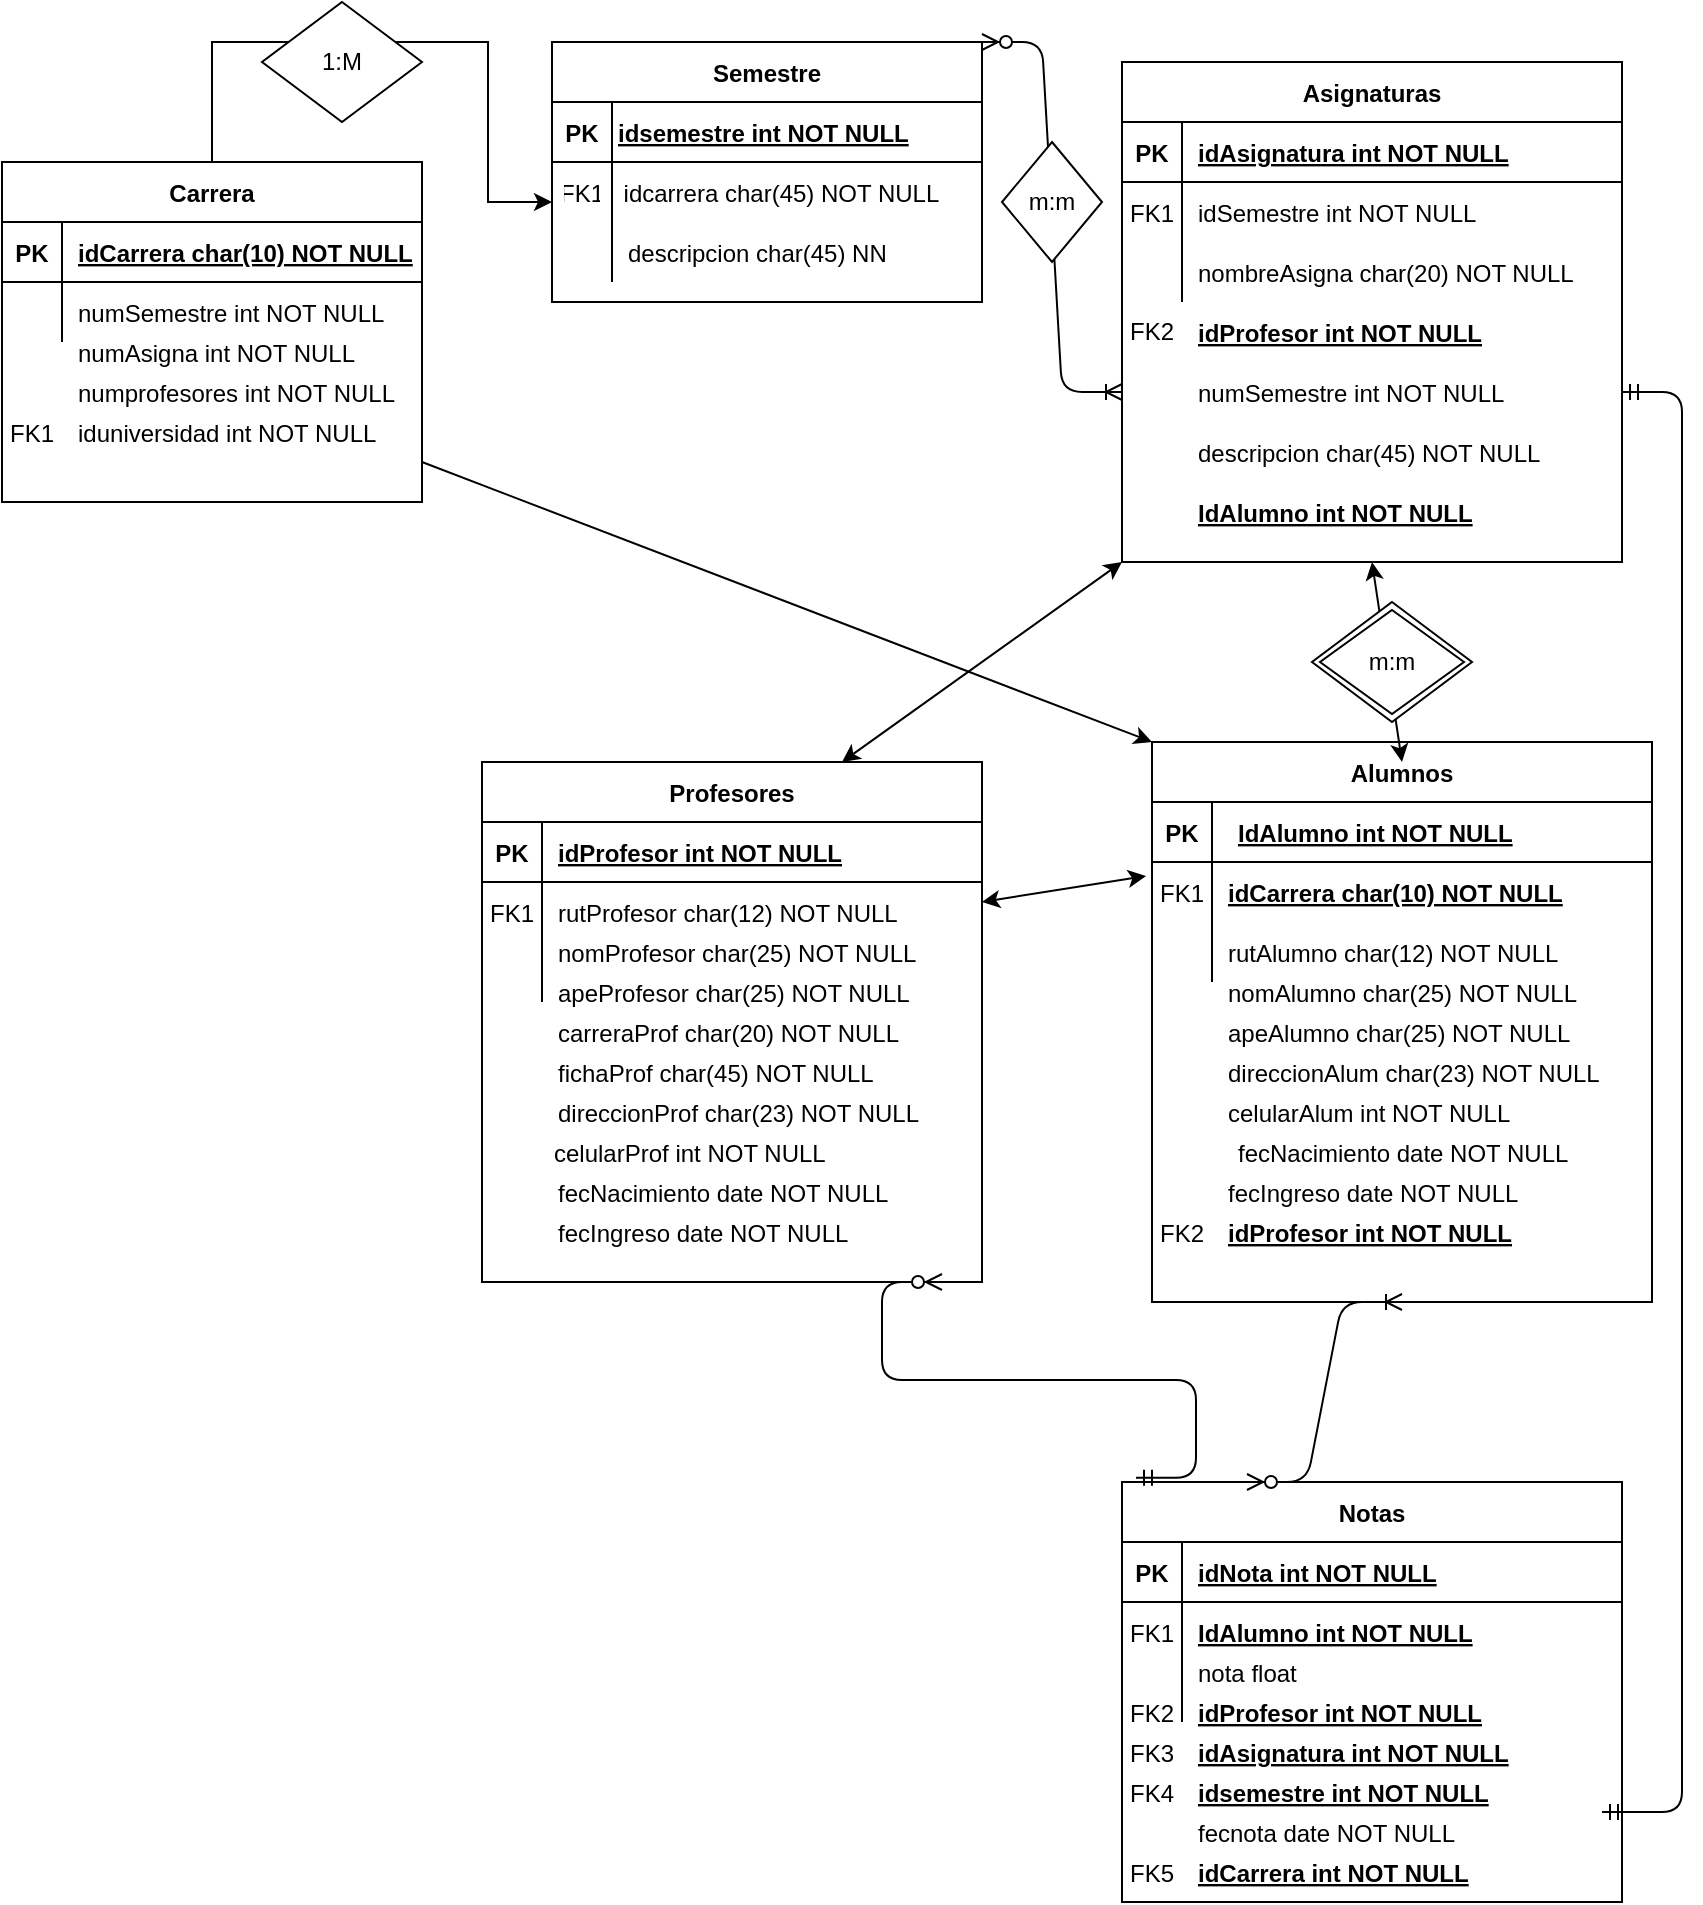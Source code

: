 <mxfile version="13.9.9" type="device"><diagram id="R2lEEEUBdFMjLlhIrx00" name="Page-1"><mxGraphModel dx="1702" dy="494" grid="1" gridSize="10" guides="1" tooltips="1" connect="1" arrows="1" fold="1" page="1" pageScale="1" pageWidth="850" pageHeight="1100" math="0" shadow="0" extFonts="Permanent Marker^https://fonts.googleapis.com/css?family=Permanent+Marker"><root><mxCell id="0"/><mxCell id="1" parent="0"/><mxCell id="C-vyLk0tnHw3VtMMgP7b-2" value="Asignaturas" style="shape=table;startSize=30;container=1;collapsible=1;childLayout=tableLayout;fixedRows=1;rowLines=0;fontStyle=1;align=center;resizeLast=1;" parent="1" vertex="1"><mxGeometry x="450" y="120" width="250" height="250" as="geometry"/></mxCell><mxCell id="C-vyLk0tnHw3VtMMgP7b-3" value="" style="shape=partialRectangle;collapsible=0;dropTarget=0;pointerEvents=0;fillColor=none;points=[[0,0.5],[1,0.5]];portConstraint=eastwest;top=0;left=0;right=0;bottom=1;" parent="C-vyLk0tnHw3VtMMgP7b-2" vertex="1"><mxGeometry y="30" width="250" height="30" as="geometry"/></mxCell><mxCell id="C-vyLk0tnHw3VtMMgP7b-4" value="PK" style="shape=partialRectangle;overflow=hidden;connectable=0;fillColor=none;top=0;left=0;bottom=0;right=0;fontStyle=1;" parent="C-vyLk0tnHw3VtMMgP7b-3" vertex="1"><mxGeometry width="30" height="30" as="geometry"/></mxCell><mxCell id="C-vyLk0tnHw3VtMMgP7b-5" value="idAsignatura int NOT NULL " style="shape=partialRectangle;overflow=hidden;connectable=0;fillColor=none;top=0;left=0;bottom=0;right=0;align=left;spacingLeft=6;fontStyle=5;" parent="C-vyLk0tnHw3VtMMgP7b-3" vertex="1"><mxGeometry x="30" width="220" height="30" as="geometry"/></mxCell><mxCell id="C-vyLk0tnHw3VtMMgP7b-6" value="" style="shape=partialRectangle;collapsible=0;dropTarget=0;pointerEvents=0;fillColor=none;points=[[0,0.5],[1,0.5]];portConstraint=eastwest;top=0;left=0;right=0;bottom=0;" parent="C-vyLk0tnHw3VtMMgP7b-2" vertex="1"><mxGeometry y="60" width="250" height="30" as="geometry"/></mxCell><mxCell id="C-vyLk0tnHw3VtMMgP7b-7" value="FK1" style="shape=partialRectangle;overflow=hidden;connectable=0;fillColor=none;top=0;left=0;bottom=0;right=0;" parent="C-vyLk0tnHw3VtMMgP7b-6" vertex="1"><mxGeometry width="30" height="30" as="geometry"/></mxCell><mxCell id="C-vyLk0tnHw3VtMMgP7b-8" value="idSemestre int NOT NULL" style="shape=partialRectangle;overflow=hidden;connectable=0;fillColor=none;top=0;left=0;bottom=0;right=0;align=left;spacingLeft=6;" parent="C-vyLk0tnHw3VtMMgP7b-6" vertex="1"><mxGeometry x="30" width="220" height="30" as="geometry"/></mxCell><mxCell id="C-vyLk0tnHw3VtMMgP7b-9" value="" style="shape=partialRectangle;collapsible=0;dropTarget=0;pointerEvents=0;fillColor=none;points=[[0,0.5],[1,0.5]];portConstraint=eastwest;top=0;left=0;right=0;bottom=0;" parent="C-vyLk0tnHw3VtMMgP7b-2" vertex="1"><mxGeometry y="90" width="250" height="30" as="geometry"/></mxCell><mxCell id="C-vyLk0tnHw3VtMMgP7b-10" value="" style="shape=partialRectangle;overflow=hidden;connectable=0;fillColor=none;top=0;left=0;bottom=0;right=0;" parent="C-vyLk0tnHw3VtMMgP7b-9" vertex="1"><mxGeometry width="30" height="30" as="geometry"/></mxCell><mxCell id="C-vyLk0tnHw3VtMMgP7b-11" value="nombreAsigna char(20) NOT NULL" style="shape=partialRectangle;overflow=hidden;connectable=0;fillColor=none;top=0;left=0;bottom=0;right=0;align=left;spacingLeft=6;" parent="C-vyLk0tnHw3VtMMgP7b-9" vertex="1"><mxGeometry x="30" width="220" height="30" as="geometry"/></mxCell><mxCell id="C-vyLk0tnHw3VtMMgP7b-13" value="Alumnos" style="shape=table;startSize=30;container=1;collapsible=1;childLayout=tableLayout;fixedRows=1;rowLines=0;fontStyle=1;align=center;resizeLast=1;" parent="1" vertex="1"><mxGeometry x="465" y="460" width="250" height="280" as="geometry"/></mxCell><mxCell id="C-vyLk0tnHw3VtMMgP7b-14" value="" style="shape=partialRectangle;collapsible=0;dropTarget=0;pointerEvents=0;fillColor=none;points=[[0,0.5],[1,0.5]];portConstraint=eastwest;top=0;left=0;right=0;bottom=1;" parent="C-vyLk0tnHw3VtMMgP7b-13" vertex="1"><mxGeometry y="30" width="250" height="30" as="geometry"/></mxCell><mxCell id="C-vyLk0tnHw3VtMMgP7b-15" value="PK" style="shape=partialRectangle;overflow=hidden;connectable=0;fillColor=none;top=0;left=0;bottom=0;right=0;fontStyle=1;" parent="C-vyLk0tnHw3VtMMgP7b-14" vertex="1"><mxGeometry width="30" height="30" as="geometry"/></mxCell><mxCell id="C-vyLk0tnHw3VtMMgP7b-16" value="" style="shape=partialRectangle;overflow=hidden;connectable=0;fillColor=none;top=0;left=0;bottom=0;right=0;align=left;spacingLeft=6;fontStyle=5;" parent="C-vyLk0tnHw3VtMMgP7b-14" vertex="1"><mxGeometry x="30" width="220" height="30" as="geometry"/></mxCell><mxCell id="C-vyLk0tnHw3VtMMgP7b-17" value="" style="shape=partialRectangle;collapsible=0;dropTarget=0;pointerEvents=0;fillColor=none;points=[[0,0.5],[1,0.5]];portConstraint=eastwest;top=0;left=0;right=0;bottom=0;" parent="C-vyLk0tnHw3VtMMgP7b-13" vertex="1"><mxGeometry y="60" width="250" height="30" as="geometry"/></mxCell><mxCell id="C-vyLk0tnHw3VtMMgP7b-18" value="FK1" style="shape=partialRectangle;overflow=hidden;connectable=0;fillColor=none;top=0;left=0;bottom=0;right=0;" parent="C-vyLk0tnHw3VtMMgP7b-17" vertex="1"><mxGeometry width="30" height="30" as="geometry"/></mxCell><mxCell id="C-vyLk0tnHw3VtMMgP7b-19" value="" style="shape=partialRectangle;overflow=hidden;connectable=0;fillColor=none;top=0;left=0;bottom=0;right=0;align=left;spacingLeft=6;" parent="C-vyLk0tnHw3VtMMgP7b-17" vertex="1"><mxGeometry x="30" width="220" height="30" as="geometry"/></mxCell><mxCell id="C-vyLk0tnHw3VtMMgP7b-20" value="" style="shape=partialRectangle;collapsible=0;dropTarget=0;pointerEvents=0;fillColor=none;points=[[0,0.5],[1,0.5]];portConstraint=eastwest;top=0;left=0;right=0;bottom=0;" parent="C-vyLk0tnHw3VtMMgP7b-13" vertex="1"><mxGeometry y="90" width="250" height="30" as="geometry"/></mxCell><mxCell id="C-vyLk0tnHw3VtMMgP7b-21" value="" style="shape=partialRectangle;overflow=hidden;connectable=0;fillColor=none;top=0;left=0;bottom=0;right=0;" parent="C-vyLk0tnHw3VtMMgP7b-20" vertex="1"><mxGeometry width="30" height="30" as="geometry"/></mxCell><mxCell id="C-vyLk0tnHw3VtMMgP7b-22" value="rutAlumno char(12) NOT NULL" style="shape=partialRectangle;overflow=hidden;connectable=0;fillColor=none;top=0;left=0;bottom=0;right=0;align=left;spacingLeft=6;" parent="C-vyLk0tnHw3VtMMgP7b-20" vertex="1"><mxGeometry x="30" width="220" height="30" as="geometry"/></mxCell><mxCell id="Vmn0Orki4FMhI1Zlbn1z-26" style="edgeStyle=orthogonalEdgeStyle;rounded=0;orthogonalLoop=1;jettySize=auto;html=1;exitX=0.5;exitY=0;exitDx=0;exitDy=0;" parent="1" source="C-vyLk0tnHw3VtMMgP7b-23" target="Vmn0Orki4FMhI1Zlbn1z-12" edge="1"><mxGeometry relative="1" as="geometry"><Array as="points"><mxPoint x="-5" y="110"/><mxPoint x="133" y="110"/><mxPoint x="133" y="190"/></Array></mxGeometry></mxCell><mxCell id="C-vyLk0tnHw3VtMMgP7b-23" value="Carrera" style="shape=table;startSize=30;container=1;collapsible=1;childLayout=tableLayout;fixedRows=1;rowLines=0;fontStyle=1;align=center;resizeLast=1;" parent="1" vertex="1"><mxGeometry x="-110" y="170" width="210" height="170" as="geometry"/></mxCell><mxCell id="C-vyLk0tnHw3VtMMgP7b-24" value="" style="shape=partialRectangle;collapsible=0;dropTarget=0;pointerEvents=0;fillColor=none;points=[[0,0.5],[1,0.5]];portConstraint=eastwest;top=0;left=0;right=0;bottom=1;" parent="C-vyLk0tnHw3VtMMgP7b-23" vertex="1"><mxGeometry y="30" width="210" height="30" as="geometry"/></mxCell><mxCell id="C-vyLk0tnHw3VtMMgP7b-25" value="PK" style="shape=partialRectangle;overflow=hidden;connectable=0;fillColor=none;top=0;left=0;bottom=0;right=0;fontStyle=1;" parent="C-vyLk0tnHw3VtMMgP7b-24" vertex="1"><mxGeometry width="30" height="30" as="geometry"/></mxCell><mxCell id="C-vyLk0tnHw3VtMMgP7b-26" value="idCarrera char(10) NOT NULL" style="shape=partialRectangle;overflow=hidden;connectable=0;fillColor=none;top=0;left=0;bottom=0;right=0;align=left;spacingLeft=6;fontStyle=5;" parent="C-vyLk0tnHw3VtMMgP7b-24" vertex="1"><mxGeometry x="30" width="180" height="30" as="geometry"/></mxCell><mxCell id="C-vyLk0tnHw3VtMMgP7b-27" value="" style="shape=partialRectangle;collapsible=0;dropTarget=0;pointerEvents=0;fillColor=none;points=[[0,0.5],[1,0.5]];portConstraint=eastwest;top=0;left=0;right=0;bottom=0;" parent="C-vyLk0tnHw3VtMMgP7b-23" vertex="1"><mxGeometry y="60" width="210" height="30" as="geometry"/></mxCell><mxCell id="C-vyLk0tnHw3VtMMgP7b-28" value="" style="shape=partialRectangle;overflow=hidden;connectable=0;fillColor=none;top=0;left=0;bottom=0;right=0;" parent="C-vyLk0tnHw3VtMMgP7b-27" vertex="1"><mxGeometry width="30" height="30" as="geometry"/></mxCell><mxCell id="C-vyLk0tnHw3VtMMgP7b-29" value="numSemestre int NOT NULL" style="shape=partialRectangle;overflow=hidden;connectable=0;fillColor=none;top=0;left=0;bottom=0;right=0;align=left;spacingLeft=6;" parent="C-vyLk0tnHw3VtMMgP7b-27" vertex="1"><mxGeometry x="30" width="180" height="30" as="geometry"/></mxCell><mxCell id="BWJ0eEtg-0lA1l9yOhsV-1" value="Profesores" style="shape=table;startSize=30;container=1;collapsible=1;childLayout=tableLayout;fixedRows=1;rowLines=0;fontStyle=1;align=center;resizeLast=1;" parent="1" vertex="1"><mxGeometry x="130" y="470" width="250" height="260" as="geometry"/></mxCell><mxCell id="BWJ0eEtg-0lA1l9yOhsV-2" value="" style="shape=partialRectangle;collapsible=0;dropTarget=0;pointerEvents=0;fillColor=none;points=[[0,0.5],[1,0.5]];portConstraint=eastwest;top=0;left=0;right=0;bottom=1;" parent="BWJ0eEtg-0lA1l9yOhsV-1" vertex="1"><mxGeometry y="30" width="250" height="30" as="geometry"/></mxCell><mxCell id="BWJ0eEtg-0lA1l9yOhsV-3" value="PK" style="shape=partialRectangle;overflow=hidden;connectable=0;fillColor=none;top=0;left=0;bottom=0;right=0;fontStyle=1;" parent="BWJ0eEtg-0lA1l9yOhsV-2" vertex="1"><mxGeometry width="30" height="30" as="geometry"/></mxCell><mxCell id="BWJ0eEtg-0lA1l9yOhsV-4" value="idProfesor int NOT NULL" style="shape=partialRectangle;overflow=hidden;connectable=0;fillColor=none;top=0;left=0;bottom=0;right=0;align=left;spacingLeft=6;fontStyle=5;" parent="BWJ0eEtg-0lA1l9yOhsV-2" vertex="1"><mxGeometry x="30" width="220" height="30" as="geometry"/></mxCell><mxCell id="BWJ0eEtg-0lA1l9yOhsV-5" value="" style="shape=partialRectangle;collapsible=0;dropTarget=0;pointerEvents=0;fillColor=none;points=[[0,0.5],[1,0.5]];portConstraint=eastwest;top=0;left=0;right=0;bottom=0;" parent="BWJ0eEtg-0lA1l9yOhsV-1" vertex="1"><mxGeometry y="60" width="250" height="30" as="geometry"/></mxCell><mxCell id="BWJ0eEtg-0lA1l9yOhsV-6" value="FK1" style="shape=partialRectangle;overflow=hidden;connectable=0;fillColor=none;top=0;left=0;bottom=0;right=0;" parent="BWJ0eEtg-0lA1l9yOhsV-5" vertex="1"><mxGeometry width="30" height="30" as="geometry"/></mxCell><mxCell id="BWJ0eEtg-0lA1l9yOhsV-7" value="rutProfesor char(12) NOT NULL" style="shape=partialRectangle;overflow=hidden;connectable=0;fillColor=none;top=0;left=0;bottom=0;right=0;align=left;spacingLeft=6;" parent="BWJ0eEtg-0lA1l9yOhsV-5" vertex="1"><mxGeometry x="30" width="220" height="30" as="geometry"/></mxCell><mxCell id="BWJ0eEtg-0lA1l9yOhsV-8" value="" style="shape=partialRectangle;collapsible=0;dropTarget=0;pointerEvents=0;fillColor=none;points=[[0,0.5],[1,0.5]];portConstraint=eastwest;top=0;left=0;right=0;bottom=0;" parent="BWJ0eEtg-0lA1l9yOhsV-1" vertex="1"><mxGeometry y="90" width="250" height="30" as="geometry"/></mxCell><mxCell id="BWJ0eEtg-0lA1l9yOhsV-9" value="" style="shape=partialRectangle;overflow=hidden;connectable=0;fillColor=none;top=0;left=0;bottom=0;right=0;" parent="BWJ0eEtg-0lA1l9yOhsV-8" vertex="1"><mxGeometry width="30" height="30" as="geometry"/></mxCell><mxCell id="BWJ0eEtg-0lA1l9yOhsV-10" value="" style="shape=partialRectangle;overflow=hidden;connectable=0;fillColor=none;top=0;left=0;bottom=0;right=0;align=left;spacingLeft=6;" parent="BWJ0eEtg-0lA1l9yOhsV-8" vertex="1"><mxGeometry x="30" width="220" height="30" as="geometry"/></mxCell><mxCell id="BWJ0eEtg-0lA1l9yOhsV-11" value="Notas" style="shape=table;startSize=30;container=1;collapsible=1;childLayout=tableLayout;fixedRows=1;rowLines=0;fontStyle=1;align=center;resizeLast=1;" parent="1" vertex="1"><mxGeometry x="450" y="830" width="250" height="210" as="geometry"/></mxCell><mxCell id="BWJ0eEtg-0lA1l9yOhsV-12" value="" style="shape=partialRectangle;collapsible=0;dropTarget=0;pointerEvents=0;fillColor=none;points=[[0,0.5],[1,0.5]];portConstraint=eastwest;top=0;left=0;right=0;bottom=1;" parent="BWJ0eEtg-0lA1l9yOhsV-11" vertex="1"><mxGeometry y="30" width="250" height="30" as="geometry"/></mxCell><mxCell id="BWJ0eEtg-0lA1l9yOhsV-13" value="PK" style="shape=partialRectangle;overflow=hidden;connectable=0;fillColor=none;top=0;left=0;bottom=0;right=0;fontStyle=1;" parent="BWJ0eEtg-0lA1l9yOhsV-12" vertex="1"><mxGeometry width="30" height="30" as="geometry"/></mxCell><mxCell id="BWJ0eEtg-0lA1l9yOhsV-14" value="" style="shape=partialRectangle;overflow=hidden;connectable=0;fillColor=none;top=0;left=0;bottom=0;right=0;align=left;spacingLeft=6;fontStyle=5;" parent="BWJ0eEtg-0lA1l9yOhsV-12" vertex="1"><mxGeometry x="30" width="220" height="30" as="geometry"/></mxCell><mxCell id="BWJ0eEtg-0lA1l9yOhsV-15" value="" style="shape=partialRectangle;collapsible=0;dropTarget=0;pointerEvents=0;fillColor=none;points=[[0,0.5],[1,0.5]];portConstraint=eastwest;top=0;left=0;right=0;bottom=0;" parent="BWJ0eEtg-0lA1l9yOhsV-11" vertex="1"><mxGeometry y="60" width="250" height="30" as="geometry"/></mxCell><mxCell id="BWJ0eEtg-0lA1l9yOhsV-16" value="FK1" style="shape=partialRectangle;overflow=hidden;connectable=0;fillColor=none;top=0;left=0;bottom=0;right=0;" parent="BWJ0eEtg-0lA1l9yOhsV-15" vertex="1"><mxGeometry width="30" height="30" as="geometry"/></mxCell><mxCell id="BWJ0eEtg-0lA1l9yOhsV-17" value="" style="shape=partialRectangle;overflow=hidden;connectable=0;fillColor=none;top=0;left=0;bottom=0;right=0;align=left;spacingLeft=6;" parent="BWJ0eEtg-0lA1l9yOhsV-15" vertex="1"><mxGeometry x="30" width="220" height="30" as="geometry"/></mxCell><mxCell id="BWJ0eEtg-0lA1l9yOhsV-18" value="" style="shape=partialRectangle;collapsible=0;dropTarget=0;pointerEvents=0;fillColor=none;points=[[0,0.5],[1,0.5]];portConstraint=eastwest;top=0;left=0;right=0;bottom=0;" parent="BWJ0eEtg-0lA1l9yOhsV-11" vertex="1"><mxGeometry y="90" width="250" height="30" as="geometry"/></mxCell><mxCell id="BWJ0eEtg-0lA1l9yOhsV-19" value="" style="shape=partialRectangle;overflow=hidden;connectable=0;fillColor=none;top=0;left=0;bottom=0;right=0;" parent="BWJ0eEtg-0lA1l9yOhsV-18" vertex="1"><mxGeometry width="30" height="30" as="geometry"/></mxCell><mxCell id="BWJ0eEtg-0lA1l9yOhsV-20" value="" style="shape=partialRectangle;overflow=hidden;connectable=0;fillColor=none;top=0;left=0;bottom=0;right=0;align=left;spacingLeft=6;" parent="BWJ0eEtg-0lA1l9yOhsV-18" vertex="1"><mxGeometry x="30" width="220" height="30" as="geometry"/></mxCell><mxCell id="BWJ0eEtg-0lA1l9yOhsV-21" value="" style="endArrow=classic;startArrow=classic;html=1;entryX=-0.012;entryY=0.233;entryDx=0;entryDy=0;entryPerimeter=0;" parent="1" target="C-vyLk0tnHw3VtMMgP7b-17" edge="1"><mxGeometry width="50" height="50" relative="1" as="geometry"><mxPoint x="380" y="540" as="sourcePoint"/><mxPoint x="430" y="490" as="targetPoint"/></mxGeometry></mxCell><mxCell id="BWJ0eEtg-0lA1l9yOhsV-22" value="" style="endArrow=classic;startArrow=classic;html=1;entryX=0.5;entryY=1;entryDx=0;entryDy=0;" parent="1" target="C-vyLk0tnHw3VtMMgP7b-2" edge="1"><mxGeometry width="50" height="50" relative="1" as="geometry"><mxPoint x="590" y="470" as="sourcePoint"/><mxPoint x="580" y="393" as="targetPoint"/></mxGeometry></mxCell><mxCell id="BWJ0eEtg-0lA1l9yOhsV-26" value="IdAlumno int NOT NULL" style="shape=partialRectangle;overflow=hidden;connectable=0;fillColor=none;top=0;left=0;bottom=0;right=0;align=left;spacingLeft=6;fontStyle=5;" parent="1" vertex="1"><mxGeometry x="500" y="490" width="220" height="30" as="geometry"/></mxCell><mxCell id="Vmn0Orki4FMhI1Zlbn1z-1" value="" style="endArrow=classic;startArrow=classic;html=1;entryX=0;entryY=1;entryDx=0;entryDy=0;" parent="1" target="C-vyLk0tnHw3VtMMgP7b-2" edge="1"><mxGeometry width="50" height="50" relative="1" as="geometry"><mxPoint x="310" y="470" as="sourcePoint"/><mxPoint x="360" y="420" as="targetPoint"/></mxGeometry></mxCell><mxCell id="Vmn0Orki4FMhI1Zlbn1z-2" value="idProfesor int NOT NULL" style="shape=partialRectangle;overflow=hidden;connectable=0;fillColor=none;top=0;left=0;bottom=0;right=0;align=left;spacingLeft=6;fontStyle=5;" parent="1" vertex="1"><mxGeometry x="480" y="240" width="220" height="30" as="geometry"/></mxCell><mxCell id="Vmn0Orki4FMhI1Zlbn1z-3" value="FK2" style="text;html=1;strokeColor=none;fillColor=none;align=center;verticalAlign=middle;whiteSpace=wrap;rounded=0;" parent="1" vertex="1"><mxGeometry x="450" y="245" width="30" height="20" as="geometry"/></mxCell><mxCell id="Vmn0Orki4FMhI1Zlbn1z-5" value="idNota int NOT NULL " style="shape=partialRectangle;overflow=hidden;connectable=0;fillColor=none;top=0;left=0;bottom=0;right=0;align=left;spacingLeft=6;fontStyle=5;" parent="1" vertex="1"><mxGeometry x="480" y="860" width="220" height="30" as="geometry"/></mxCell><mxCell id="Vmn0Orki4FMhI1Zlbn1z-7" value="nota float" style="shape=partialRectangle;overflow=hidden;connectable=0;fillColor=none;top=0;left=0;bottom=0;right=0;align=left;spacingLeft=6;" parent="1" vertex="1"><mxGeometry x="480" y="910" width="220" height="30" as="geometry"/></mxCell><mxCell id="Vmn0Orki4FMhI1Zlbn1z-8" value="idCarrera char(10) NOT NULL " style="shape=partialRectangle;overflow=hidden;connectable=0;fillColor=none;top=0;left=0;bottom=0;right=0;align=left;spacingLeft=6;fontStyle=5;" parent="1" vertex="1"><mxGeometry x="495" y="520" width="220" height="30" as="geometry"/></mxCell><mxCell id="Vmn0Orki4FMhI1Zlbn1z-9" value="numAsigna int NOT NULL" style="shape=partialRectangle;overflow=hidden;connectable=0;fillColor=none;top=0;left=0;bottom=0;right=0;align=left;spacingLeft=6;" parent="1" vertex="1"><mxGeometry x="-80" y="250" width="160" height="30" as="geometry"/></mxCell><mxCell id="Vmn0Orki4FMhI1Zlbn1z-10" value="numprofesores int NOT NULL" style="shape=partialRectangle;overflow=hidden;connectable=0;fillColor=none;top=0;left=0;bottom=0;right=0;align=left;spacingLeft=6;" parent="1" vertex="1"><mxGeometry x="-80" y="270" width="170" height="30" as="geometry"/></mxCell><mxCell id="Vmn0Orki4FMhI1Zlbn1z-12" value="Semestre" style="shape=table;startSize=30;container=1;collapsible=1;childLayout=tableLayout;fixedRows=1;rowLines=0;fontStyle=1;align=center;resizeLast=1;" parent="1" vertex="1"><mxGeometry x="165" y="110" width="215" height="130" as="geometry"/></mxCell><mxCell id="Vmn0Orki4FMhI1Zlbn1z-13" value="" style="shape=partialRectangle;collapsible=0;dropTarget=0;pointerEvents=0;fillColor=none;top=0;left=0;bottom=1;right=0;points=[[0,0.5],[1,0.5]];portConstraint=eastwest;" parent="Vmn0Orki4FMhI1Zlbn1z-12" vertex="1"><mxGeometry y="30" width="215" height="30" as="geometry"/></mxCell><mxCell id="Vmn0Orki4FMhI1Zlbn1z-14" value="PK" style="shape=partialRectangle;connectable=0;fillColor=none;top=0;left=0;bottom=0;right=0;fontStyle=1;overflow=hidden;" parent="Vmn0Orki4FMhI1Zlbn1z-13" vertex="1"><mxGeometry width="30" height="30" as="geometry"/></mxCell><mxCell id="Vmn0Orki4FMhI1Zlbn1z-15" value="" style="shape=partialRectangle;connectable=0;fillColor=none;top=0;left=0;bottom=0;right=0;align=left;spacingLeft=6;fontStyle=5;overflow=hidden;" parent="Vmn0Orki4FMhI1Zlbn1z-13" vertex="1"><mxGeometry x="30" width="185" height="30" as="geometry"/></mxCell><mxCell id="Vmn0Orki4FMhI1Zlbn1z-16" value="" style="shape=partialRectangle;collapsible=0;dropTarget=0;pointerEvents=0;fillColor=none;top=0;left=0;bottom=0;right=0;points=[[0,0.5],[1,0.5]];portConstraint=eastwest;" parent="Vmn0Orki4FMhI1Zlbn1z-12" vertex="1"><mxGeometry y="60" width="215" height="30" as="geometry"/></mxCell><mxCell id="Vmn0Orki4FMhI1Zlbn1z-17" value="" style="shape=partialRectangle;connectable=0;fillColor=none;top=0;left=0;bottom=0;right=0;editable=1;overflow=hidden;" parent="Vmn0Orki4FMhI1Zlbn1z-16" vertex="1"><mxGeometry width="30" height="30" as="geometry"/></mxCell><mxCell id="Vmn0Orki4FMhI1Zlbn1z-18" value="" style="shape=partialRectangle;connectable=0;fillColor=none;top=0;left=0;bottom=0;right=0;align=left;spacingLeft=6;overflow=hidden;" parent="Vmn0Orki4FMhI1Zlbn1z-16" vertex="1"><mxGeometry x="30" width="185" height="30" as="geometry"/></mxCell><mxCell id="Vmn0Orki4FMhI1Zlbn1z-19" value="" style="shape=partialRectangle;collapsible=0;dropTarget=0;pointerEvents=0;fillColor=none;top=0;left=0;bottom=0;right=0;points=[[0,0.5],[1,0.5]];portConstraint=eastwest;" parent="Vmn0Orki4FMhI1Zlbn1z-12" vertex="1"><mxGeometry y="90" width="215" height="30" as="geometry"/></mxCell><mxCell id="Vmn0Orki4FMhI1Zlbn1z-20" value="" style="shape=partialRectangle;connectable=0;fillColor=none;top=0;left=0;bottom=0;right=0;editable=1;overflow=hidden;" parent="Vmn0Orki4FMhI1Zlbn1z-19" vertex="1"><mxGeometry width="30" height="30" as="geometry"/></mxCell><mxCell id="Vmn0Orki4FMhI1Zlbn1z-21" value="descripcion char(45) NN" style="shape=partialRectangle;connectable=0;fillColor=none;top=0;left=0;bottom=0;right=0;align=left;spacingLeft=6;overflow=hidden;" parent="Vmn0Orki4FMhI1Zlbn1z-19" vertex="1"><mxGeometry x="30" width="185" height="30" as="geometry"/></mxCell><mxCell id="Vmn0Orki4FMhI1Zlbn1z-27" value="1:M" style="shape=rhombus;perimeter=rhombusPerimeter;whiteSpace=wrap;html=1;align=center;" parent="1" vertex="1"><mxGeometry x="20" y="90" width="80" height="60" as="geometry"/></mxCell><mxCell id="Vmn0Orki4FMhI1Zlbn1z-28" value="idsemestre int NOT NULL" style="shape=partialRectangle;overflow=hidden;connectable=0;fillColor=none;top=0;left=0;bottom=0;right=0;align=left;spacingLeft=6;fontStyle=5;" parent="1" vertex="1"><mxGeometry x="190" y="140" width="180" height="30" as="geometry"/></mxCell><mxCell id="Vmn0Orki4FMhI1Zlbn1z-29" value="" style="shape=partialRectangle;collapsible=0;dropTarget=0;pointerEvents=0;fillColor=none;points=[[0,0.5],[1,0.5]];portConstraint=eastwest;top=0;left=0;right=0;bottom=0;" parent="1" vertex="1"><mxGeometry x="450" y="270" width="250" height="30" as="geometry"/></mxCell><mxCell id="Vmn0Orki4FMhI1Zlbn1z-30" value="" style="shape=partialRectangle;overflow=hidden;connectable=0;fillColor=none;top=0;left=0;bottom=0;right=0;" parent="Vmn0Orki4FMhI1Zlbn1z-29" vertex="1"><mxGeometry width="30" height="30" as="geometry"/></mxCell><mxCell id="Vmn0Orki4FMhI1Zlbn1z-31" value="numSemestre int NOT NULL" style="shape=partialRectangle;overflow=hidden;connectable=0;fillColor=none;top=0;left=0;bottom=0;right=0;align=left;spacingLeft=6;" parent="Vmn0Orki4FMhI1Zlbn1z-29" vertex="1"><mxGeometry x="30" width="220" height="30" as="geometry"/></mxCell><mxCell id="Vmn0Orki4FMhI1Zlbn1z-32" value="" style="shape=partialRectangle;collapsible=0;dropTarget=0;pointerEvents=0;fillColor=none;points=[[0,0.5],[1,0.5]];portConstraint=eastwest;top=0;left=0;right=0;bottom=0;" parent="1" vertex="1"><mxGeometry x="170" y="170" width="190" height="30" as="geometry"/></mxCell><mxCell id="Vmn0Orki4FMhI1Zlbn1z-33" value="" style="shape=partialRectangle;overflow=hidden;connectable=0;fillColor=none;top=0;left=0;bottom=0;right=0;" parent="Vmn0Orki4FMhI1Zlbn1z-32" vertex="1"><mxGeometry width="22.8" height="30" as="geometry"/></mxCell><mxCell id="Vmn0Orki4FMhI1Zlbn1z-34" value="idcarrera char(45) NOT NULL" style="shape=partialRectangle;overflow=hidden;connectable=0;fillColor=none;top=0;left=0;bottom=0;right=0;align=left;spacingLeft=6;" parent="Vmn0Orki4FMhI1Zlbn1z-32" vertex="1"><mxGeometry x="22.8" width="167.2" height="30" as="geometry"/></mxCell><mxCell id="Vmn0Orki4FMhI1Zlbn1z-35" value="m:m" style="shape=rhombus;double=1;perimeter=rhombusPerimeter;whiteSpace=wrap;html=1;align=center;" parent="1" vertex="1"><mxGeometry x="545" y="390" width="80" height="60" as="geometry"/></mxCell><mxCell id="Vmn0Orki4FMhI1Zlbn1z-36" value="" style="edgeStyle=entityRelationEdgeStyle;fontSize=12;html=1;endArrow=ERoneToMany;startArrow=ERzeroToMany;entryX=0;entryY=0.5;entryDx=0;entryDy=0;exitX=1;exitY=0;exitDx=0;exitDy=0;" parent="1" source="Vmn0Orki4FMhI1Zlbn1z-12" target="Vmn0Orki4FMhI1Zlbn1z-29" edge="1"><mxGeometry width="100" height="100" relative="1" as="geometry"><mxPoint x="340" y="110" as="sourcePoint"/><mxPoint x="440" y="10" as="targetPoint"/></mxGeometry></mxCell><mxCell id="Vmn0Orki4FMhI1Zlbn1z-37" value="m:m" style="shape=rhombus;perimeter=rhombusPerimeter;whiteSpace=wrap;html=1;align=center;" parent="1" vertex="1"><mxGeometry x="390" y="160" width="50" height="60" as="geometry"/></mxCell><mxCell id="Vmn0Orki4FMhI1Zlbn1z-38" value="FK1" style="shape=partialRectangle;overflow=hidden;connectable=0;fillColor=none;top=0;left=0;bottom=0;right=0;" parent="1" vertex="1"><mxGeometry x="170" y="170" width="20" height="30" as="geometry"/></mxCell><mxCell id="Vmn0Orki4FMhI1Zlbn1z-39" value="iduniversidad int NOT NULL" style="shape=partialRectangle;overflow=hidden;connectable=0;fillColor=none;top=0;left=0;bottom=0;right=0;align=left;spacingLeft=6;" parent="1" vertex="1"><mxGeometry x="-80" y="290" width="170" height="30" as="geometry"/></mxCell><mxCell id="Vmn0Orki4FMhI1Zlbn1z-40" value="FK1" style="shape=partialRectangle;overflow=hidden;connectable=0;fillColor=none;top=0;left=0;bottom=0;right=0;" parent="1" vertex="1"><mxGeometry x="-110" y="290" width="30" height="30" as="geometry"/></mxCell><mxCell id="Vmn0Orki4FMhI1Zlbn1z-41" value="descripcion char(45) NOT NULL" style="shape=partialRectangle;overflow=hidden;connectable=0;fillColor=none;top=0;left=0;bottom=0;right=0;align=left;spacingLeft=6;" parent="1" vertex="1"><mxGeometry x="480" y="300" width="220" height="30" as="geometry"/></mxCell><mxCell id="Vmn0Orki4FMhI1Zlbn1z-42" value="nomProfesor char(25) NOT NULL" style="shape=partialRectangle;overflow=hidden;connectable=0;fillColor=none;top=0;left=0;bottom=0;right=0;align=left;spacingLeft=6;" parent="1" vertex="1"><mxGeometry x="160" y="550" width="220" height="30" as="geometry"/></mxCell><mxCell id="Vmn0Orki4FMhI1Zlbn1z-43" value="apeProfesor char(25) NOT NULL" style="shape=partialRectangle;overflow=hidden;connectable=0;fillColor=none;top=0;left=0;bottom=0;right=0;align=left;spacingLeft=6;" parent="1" vertex="1"><mxGeometry x="160" y="570" width="220" height="30" as="geometry"/></mxCell><mxCell id="Vmn0Orki4FMhI1Zlbn1z-44" value="carreraProf char(20) NOT NULL" style="shape=partialRectangle;overflow=hidden;connectable=0;fillColor=none;top=0;left=0;bottom=0;right=0;align=left;spacingLeft=6;" parent="1" vertex="1"><mxGeometry x="160" y="590" width="220" height="30" as="geometry"/></mxCell><mxCell id="Vmn0Orki4FMhI1Zlbn1z-45" value="fichaProf char(45) NOT NULL" style="shape=partialRectangle;overflow=hidden;connectable=0;fillColor=none;top=0;left=0;bottom=0;right=0;align=left;spacingLeft=6;" parent="1" vertex="1"><mxGeometry x="160" y="610" width="220" height="30" as="geometry"/></mxCell><mxCell id="Vmn0Orki4FMhI1Zlbn1z-46" value="direccionProf char(23) NOT NULL" style="shape=partialRectangle;overflow=hidden;connectable=0;fillColor=none;top=0;left=0;bottom=0;right=0;align=left;spacingLeft=6;" parent="1" vertex="1"><mxGeometry x="160" y="630" width="220" height="30" as="geometry"/></mxCell><mxCell id="Vmn0Orki4FMhI1Zlbn1z-47" value="celularProf int NOT NULL" style="shape=partialRectangle;overflow=hidden;connectable=0;fillColor=none;top=0;left=0;bottom=0;right=0;align=left;spacingLeft=6;" parent="1" vertex="1"><mxGeometry x="158" y="650" width="220" height="30" as="geometry"/></mxCell><mxCell id="Vmn0Orki4FMhI1Zlbn1z-48" value="fecNacimiento date NOT NULL" style="shape=partialRectangle;overflow=hidden;connectable=0;fillColor=none;top=0;left=0;bottom=0;right=0;align=left;spacingLeft=6;" parent="1" vertex="1"><mxGeometry x="160" y="670" width="220" height="30" as="geometry"/></mxCell><mxCell id="Vmn0Orki4FMhI1Zlbn1z-49" value="fecIngreso date NOT NULL" style="shape=partialRectangle;overflow=hidden;connectable=0;fillColor=none;top=0;left=0;bottom=0;right=0;align=left;spacingLeft=6;" parent="1" vertex="1"><mxGeometry x="160" y="690" width="220" height="30" as="geometry"/></mxCell><mxCell id="TqWEdbWVgOn6t-jKmE9P-1" value="IdAlumno int NOT NULL" style="shape=partialRectangle;overflow=hidden;connectable=0;fillColor=none;top=0;left=0;bottom=0;right=0;align=left;spacingLeft=6;fontStyle=5;" vertex="1" parent="1"><mxGeometry x="480" y="330" width="220" height="30" as="geometry"/></mxCell><mxCell id="TqWEdbWVgOn6t-jKmE9P-2" value="nomAlumno char(25) NOT NULL" style="shape=partialRectangle;overflow=hidden;connectable=0;fillColor=none;top=0;left=0;bottom=0;right=0;align=left;spacingLeft=6;" vertex="1" parent="1"><mxGeometry x="495" y="570" width="220" height="30" as="geometry"/></mxCell><mxCell id="TqWEdbWVgOn6t-jKmE9P-3" value="apeAlumno char(25) NOT NULL" style="shape=partialRectangle;overflow=hidden;connectable=0;fillColor=none;top=0;left=0;bottom=0;right=0;align=left;spacingLeft=6;" vertex="1" parent="1"><mxGeometry x="495" y="590" width="220" height="30" as="geometry"/></mxCell><mxCell id="TqWEdbWVgOn6t-jKmE9P-4" value="direccionAlum char(23) NOT NULL" style="shape=partialRectangle;overflow=hidden;connectable=0;fillColor=none;top=0;left=0;bottom=0;right=0;align=left;spacingLeft=6;" vertex="1" parent="1"><mxGeometry x="495" y="610" width="220" height="30" as="geometry"/></mxCell><mxCell id="TqWEdbWVgOn6t-jKmE9P-5" value="celularAlum int NOT NULL" style="shape=partialRectangle;overflow=hidden;connectable=0;fillColor=none;top=0;left=0;bottom=0;right=0;align=left;spacingLeft=6;" vertex="1" parent="1"><mxGeometry x="495" y="630" width="220" height="30" as="geometry"/></mxCell><mxCell id="TqWEdbWVgOn6t-jKmE9P-6" value="fecNacimiento date NOT NULL" style="shape=partialRectangle;overflow=hidden;connectable=0;fillColor=none;top=0;left=0;bottom=0;right=0;align=left;spacingLeft=6;" vertex="1" parent="1"><mxGeometry x="500" y="650" width="220" height="30" as="geometry"/></mxCell><mxCell id="TqWEdbWVgOn6t-jKmE9P-7" value="fecIngreso date NOT NULL" style="shape=partialRectangle;overflow=hidden;connectable=0;fillColor=none;top=0;left=0;bottom=0;right=0;align=left;spacingLeft=6;" vertex="1" parent="1"><mxGeometry x="495" y="670" width="220" height="30" as="geometry"/></mxCell><mxCell id="TqWEdbWVgOn6t-jKmE9P-8" value="idProfesor int NOT NULL" style="shape=partialRectangle;overflow=hidden;connectable=0;fillColor=none;top=0;left=0;bottom=0;right=0;align=left;spacingLeft=6;fontStyle=5;" vertex="1" parent="1"><mxGeometry x="495" y="690" width="220" height="30" as="geometry"/></mxCell><mxCell id="TqWEdbWVgOn6t-jKmE9P-9" value="FK2" style="shape=partialRectangle;overflow=hidden;connectable=0;fillColor=none;top=0;left=0;bottom=0;right=0;" vertex="1" parent="1"><mxGeometry x="465" y="690" width="30" height="30" as="geometry"/></mxCell><mxCell id="TqWEdbWVgOn6t-jKmE9P-10" value="" style="endArrow=classic;html=1;entryX=0;entryY=0;entryDx=0;entryDy=0;" edge="1" parent="1" target="C-vyLk0tnHw3VtMMgP7b-13"><mxGeometry width="50" height="50" relative="1" as="geometry"><mxPoint x="100" y="320" as="sourcePoint"/><mxPoint x="240" y="330" as="targetPoint"/></mxGeometry></mxCell><mxCell id="TqWEdbWVgOn6t-jKmE9P-11" value="IdAlumno int NOT NULL" style="shape=partialRectangle;overflow=hidden;connectable=0;fillColor=none;top=0;left=0;bottom=0;right=0;align=left;spacingLeft=6;fontStyle=5;" vertex="1" parent="1"><mxGeometry x="480" y="890" width="220" height="30" as="geometry"/></mxCell><mxCell id="TqWEdbWVgOn6t-jKmE9P-12" value="idProfesor int NOT NULL" style="shape=partialRectangle;overflow=hidden;connectable=0;fillColor=none;top=0;left=0;bottom=0;right=0;align=left;spacingLeft=6;fontStyle=5;" vertex="1" parent="1"><mxGeometry x="480" y="930" width="220" height="30" as="geometry"/></mxCell><mxCell id="TqWEdbWVgOn6t-jKmE9P-13" value="idAsignatura int NOT NULL " style="shape=partialRectangle;overflow=hidden;connectable=0;fillColor=none;top=0;left=0;bottom=0;right=0;align=left;spacingLeft=6;fontStyle=5;" vertex="1" parent="1"><mxGeometry x="480" y="950" width="190" height="30" as="geometry"/></mxCell><mxCell id="TqWEdbWVgOn6t-jKmE9P-14" value="idsemestre int NOT NULL" style="shape=partialRectangle;overflow=hidden;connectable=0;fillColor=none;top=0;left=0;bottom=0;right=0;align=left;spacingLeft=6;fontStyle=5;" vertex="1" parent="1"><mxGeometry x="480" y="970" width="180" height="30" as="geometry"/></mxCell><mxCell id="TqWEdbWVgOn6t-jKmE9P-15" value="fecnota date NOT NULL" style="shape=partialRectangle;overflow=hidden;connectable=0;fillColor=none;top=0;left=0;bottom=0;right=0;align=left;spacingLeft=6;" vertex="1" parent="1"><mxGeometry x="480" y="990" width="190" height="30" as="geometry"/></mxCell><mxCell id="TqWEdbWVgOn6t-jKmE9P-17" value="idCarrera int NOT NULL " style="shape=partialRectangle;overflow=hidden;connectable=0;fillColor=none;top=0;left=0;bottom=0;right=0;align=left;spacingLeft=6;fontStyle=5;" vertex="1" parent="1"><mxGeometry x="480" y="1010" width="220" height="30" as="geometry"/></mxCell><mxCell id="TqWEdbWVgOn6t-jKmE9P-18" value="FK2" style="shape=partialRectangle;overflow=hidden;connectable=0;fillColor=none;top=0;left=0;bottom=0;right=0;" vertex="1" parent="1"><mxGeometry x="450" y="930" width="30" height="30" as="geometry"/></mxCell><mxCell id="TqWEdbWVgOn6t-jKmE9P-19" value="FK3" style="shape=partialRectangle;overflow=hidden;connectable=0;fillColor=none;top=0;left=0;bottom=0;right=0;" vertex="1" parent="1"><mxGeometry x="450" y="950" width="30" height="30" as="geometry"/></mxCell><mxCell id="TqWEdbWVgOn6t-jKmE9P-20" value="FK4" style="shape=partialRectangle;overflow=hidden;connectable=0;fillColor=none;top=0;left=0;bottom=0;right=0;" vertex="1" parent="1"><mxGeometry x="450" y="970" width="30" height="30" as="geometry"/></mxCell><mxCell id="TqWEdbWVgOn6t-jKmE9P-21" value="FK5" style="shape=partialRectangle;overflow=hidden;connectable=0;fillColor=none;top=0;left=0;bottom=0;right=0;" vertex="1" parent="1"><mxGeometry x="450" y="1010" width="30" height="30" as="geometry"/></mxCell><mxCell id="TqWEdbWVgOn6t-jKmE9P-24" value="" style="edgeStyle=entityRelationEdgeStyle;fontSize=12;html=1;endArrow=ERmandOne;startArrow=ERmandOne;" edge="1" parent="1" target="Vmn0Orki4FMhI1Zlbn1z-29"><mxGeometry width="100" height="100" relative="1" as="geometry"><mxPoint x="690" y="995" as="sourcePoint"/><mxPoint x="790" y="270" as="targetPoint"/></mxGeometry></mxCell><mxCell id="TqWEdbWVgOn6t-jKmE9P-25" value="" style="edgeStyle=entityRelationEdgeStyle;fontSize=12;html=1;endArrow=ERoneToMany;startArrow=ERzeroToMany;exitX=0.25;exitY=0;exitDx=0;exitDy=0;" edge="1" parent="1" source="BWJ0eEtg-0lA1l9yOhsV-11"><mxGeometry width="100" height="100" relative="1" as="geometry"><mxPoint x="490" y="840" as="sourcePoint"/><mxPoint x="590" y="740" as="targetPoint"/></mxGeometry></mxCell><mxCell id="TqWEdbWVgOn6t-jKmE9P-26" value="" style="edgeStyle=entityRelationEdgeStyle;fontSize=12;html=1;endArrow=ERzeroToMany;startArrow=ERmandOne;exitX=0.028;exitY=-0.01;exitDx=0;exitDy=0;exitPerimeter=0;" edge="1" parent="1" source="BWJ0eEtg-0lA1l9yOhsV-11"><mxGeometry width="100" height="100" relative="1" as="geometry"><mxPoint x="400" y="810" as="sourcePoint"/><mxPoint x="360" y="730" as="targetPoint"/></mxGeometry></mxCell></root></mxGraphModel></diagram></mxfile>